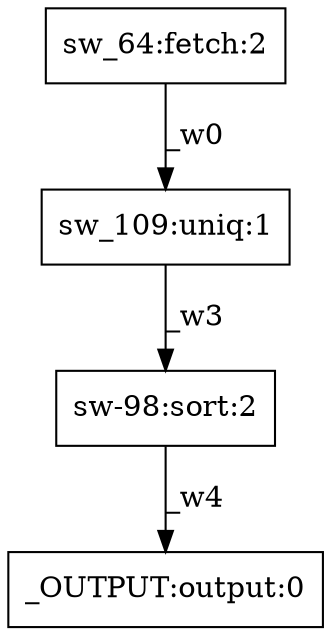 digraph test1 { node [shape=box] "_OUTPUT" [label="_OUTPUT:output:0"];"sw_109" [label="sw_109:uniq:1"];"sw-98" [label="sw-98:sort:2"];"sw_64" [label="sw_64:fetch:2"];"sw_64" -> "sw_109" [label="_w0"];"sw_109" -> "sw-98" [label="_w3"];"sw-98" -> "_OUTPUT" [label="_w4"];}